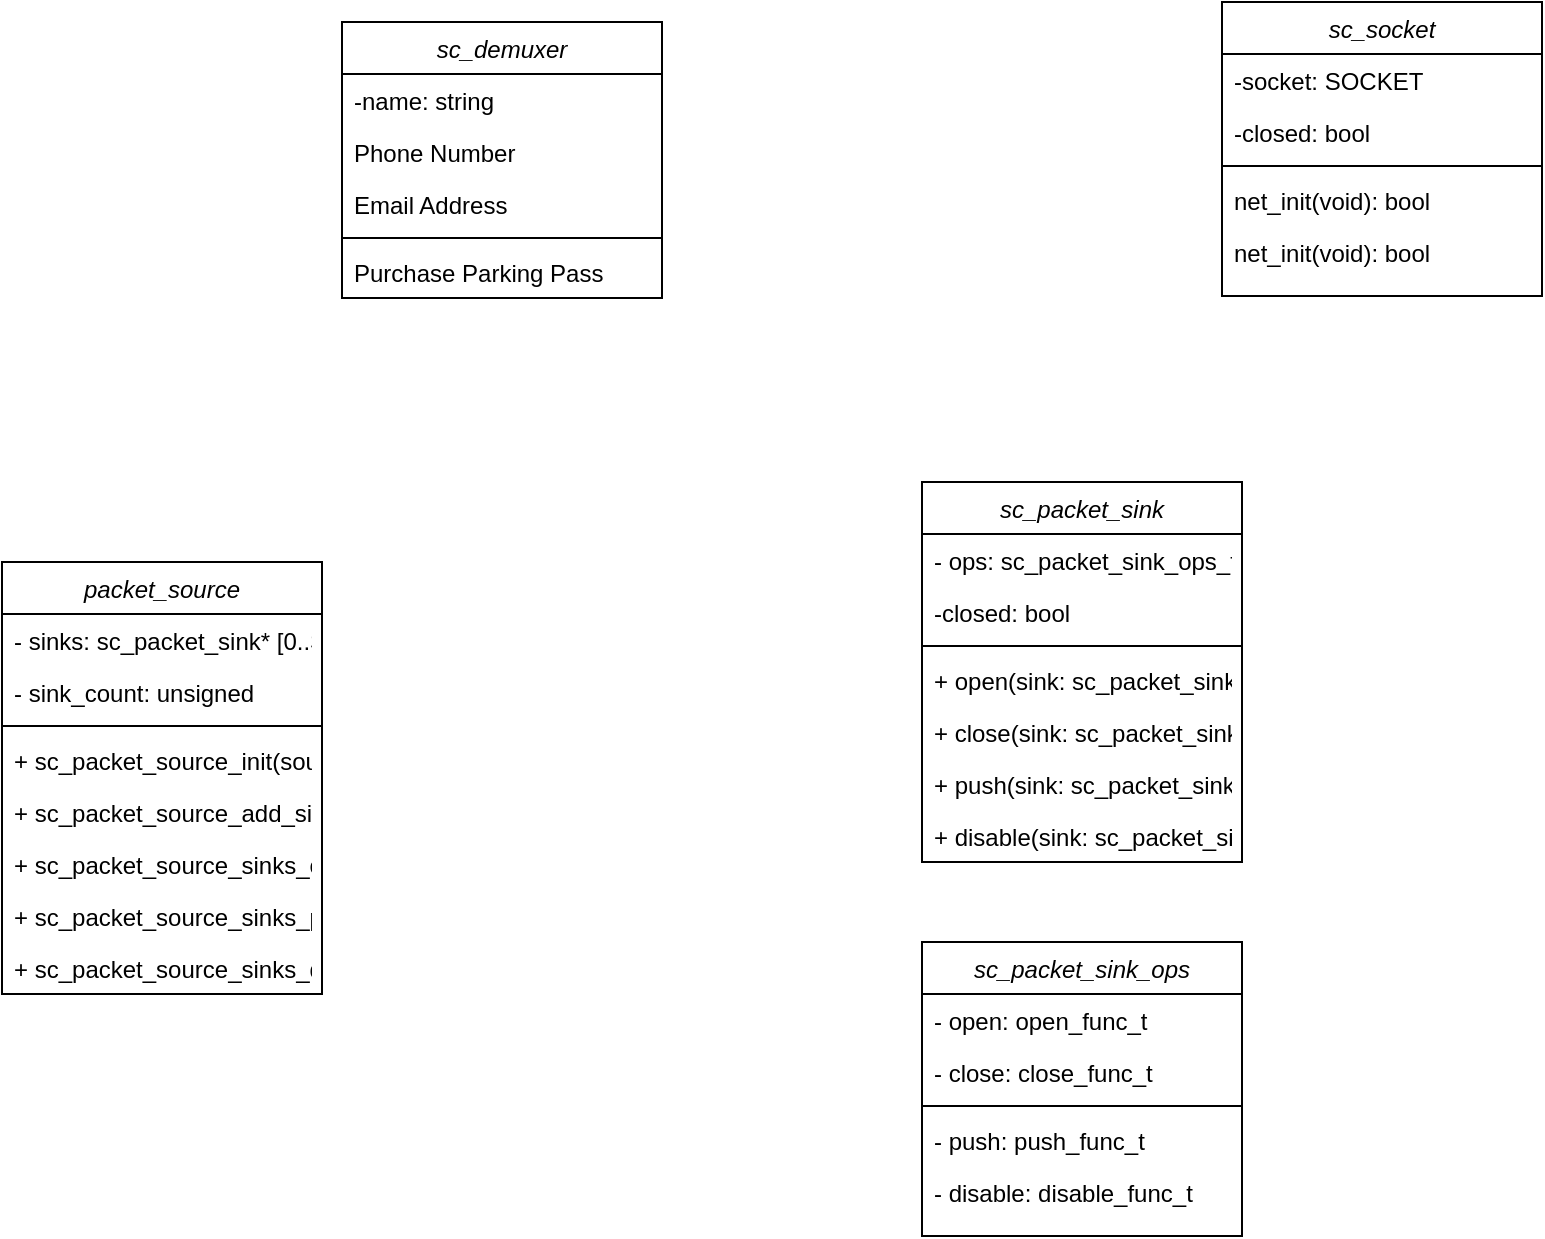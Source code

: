 <mxfile version="24.2.3" type="github">
  <diagram id="C5RBs43oDa-KdzZeNtuy" name="Page-1">
    <mxGraphModel dx="1050" dy="566" grid="1" gridSize="10" guides="1" tooltips="1" connect="1" arrows="1" fold="1" page="1" pageScale="1" pageWidth="827" pageHeight="1169" math="0" shadow="0">
      <root>
        <mxCell id="WIyWlLk6GJQsqaUBKTNV-0" />
        <mxCell id="WIyWlLk6GJQsqaUBKTNV-1" parent="WIyWlLk6GJQsqaUBKTNV-0" />
        <mxCell id="zkfFHV4jXpPFQw0GAbJ--0" value="sc_demuxer" style="swimlane;fontStyle=2;align=center;verticalAlign=top;childLayout=stackLayout;horizontal=1;startSize=26;horizontalStack=0;resizeParent=1;resizeLast=0;collapsible=1;marginBottom=0;rounded=0;shadow=0;strokeWidth=1;" parent="WIyWlLk6GJQsqaUBKTNV-1" vertex="1">
          <mxGeometry x="220" y="120" width="160" height="138" as="geometry">
            <mxRectangle x="230" y="140" width="160" height="26" as="alternateBounds" />
          </mxGeometry>
        </mxCell>
        <mxCell id="zkfFHV4jXpPFQw0GAbJ--1" value="-name: string" style="text;align=left;verticalAlign=top;spacingLeft=4;spacingRight=4;overflow=hidden;rotatable=0;points=[[0,0.5],[1,0.5]];portConstraint=eastwest;" parent="zkfFHV4jXpPFQw0GAbJ--0" vertex="1">
          <mxGeometry y="26" width="160" height="26" as="geometry" />
        </mxCell>
        <mxCell id="zkfFHV4jXpPFQw0GAbJ--2" value="Phone Number" style="text;align=left;verticalAlign=top;spacingLeft=4;spacingRight=4;overflow=hidden;rotatable=0;points=[[0,0.5],[1,0.5]];portConstraint=eastwest;rounded=0;shadow=0;html=0;" parent="zkfFHV4jXpPFQw0GAbJ--0" vertex="1">
          <mxGeometry y="52" width="160" height="26" as="geometry" />
        </mxCell>
        <mxCell id="zkfFHV4jXpPFQw0GAbJ--3" value="Email Address" style="text;align=left;verticalAlign=top;spacingLeft=4;spacingRight=4;overflow=hidden;rotatable=0;points=[[0,0.5],[1,0.5]];portConstraint=eastwest;rounded=0;shadow=0;html=0;" parent="zkfFHV4jXpPFQw0GAbJ--0" vertex="1">
          <mxGeometry y="78" width="160" height="26" as="geometry" />
        </mxCell>
        <mxCell id="zkfFHV4jXpPFQw0GAbJ--4" value="" style="line;html=1;strokeWidth=1;align=left;verticalAlign=middle;spacingTop=-1;spacingLeft=3;spacingRight=3;rotatable=0;labelPosition=right;points=[];portConstraint=eastwest;" parent="zkfFHV4jXpPFQw0GAbJ--0" vertex="1">
          <mxGeometry y="104" width="160" height="8" as="geometry" />
        </mxCell>
        <mxCell id="zkfFHV4jXpPFQw0GAbJ--5" value="Purchase Parking Pass" style="text;align=left;verticalAlign=top;spacingLeft=4;spacingRight=4;overflow=hidden;rotatable=0;points=[[0,0.5],[1,0.5]];portConstraint=eastwest;" parent="zkfFHV4jXpPFQw0GAbJ--0" vertex="1">
          <mxGeometry y="112" width="160" height="26" as="geometry" />
        </mxCell>
        <mxCell id="kUJeHTTuYSsyuOznCwPa-1" value="sc_socket" style="swimlane;fontStyle=2;align=center;verticalAlign=top;childLayout=stackLayout;horizontal=1;startSize=26;horizontalStack=0;resizeParent=1;resizeLast=0;collapsible=1;marginBottom=0;rounded=0;shadow=0;strokeWidth=1;" vertex="1" parent="WIyWlLk6GJQsqaUBKTNV-1">
          <mxGeometry x="660" y="110" width="160" height="147" as="geometry">
            <mxRectangle x="230" y="140" width="160" height="26" as="alternateBounds" />
          </mxGeometry>
        </mxCell>
        <mxCell id="kUJeHTTuYSsyuOznCwPa-2" value="-socket: SOCKET" style="text;align=left;verticalAlign=top;spacingLeft=4;spacingRight=4;overflow=hidden;rotatable=0;points=[[0,0.5],[1,0.5]];portConstraint=eastwest;" vertex="1" parent="kUJeHTTuYSsyuOznCwPa-1">
          <mxGeometry y="26" width="160" height="26" as="geometry" />
        </mxCell>
        <mxCell id="kUJeHTTuYSsyuOznCwPa-3" value="-closed: bool" style="text;align=left;verticalAlign=top;spacingLeft=4;spacingRight=4;overflow=hidden;rotatable=0;points=[[0,0.5],[1,0.5]];portConstraint=eastwest;rounded=0;shadow=0;html=0;" vertex="1" parent="kUJeHTTuYSsyuOznCwPa-1">
          <mxGeometry y="52" width="160" height="26" as="geometry" />
        </mxCell>
        <mxCell id="kUJeHTTuYSsyuOznCwPa-5" value="" style="line;html=1;strokeWidth=1;align=left;verticalAlign=middle;spacingTop=-1;spacingLeft=3;spacingRight=3;rotatable=0;labelPosition=right;points=[];portConstraint=eastwest;" vertex="1" parent="kUJeHTTuYSsyuOznCwPa-1">
          <mxGeometry y="78" width="160" height="8" as="geometry" />
        </mxCell>
        <mxCell id="kUJeHTTuYSsyuOznCwPa-6" value="net_init(void): bool" style="text;align=left;verticalAlign=top;spacingLeft=4;spacingRight=4;overflow=hidden;rotatable=0;points=[[0,0.5],[1,0.5]];portConstraint=eastwest;" vertex="1" parent="kUJeHTTuYSsyuOznCwPa-1">
          <mxGeometry y="86" width="160" height="26" as="geometry" />
        </mxCell>
        <mxCell id="kUJeHTTuYSsyuOznCwPa-11" value="net_init(void): bool" style="text;align=left;verticalAlign=top;spacingLeft=4;spacingRight=4;overflow=hidden;rotatable=0;points=[[0,0.5],[1,0.5]];portConstraint=eastwest;" vertex="1" parent="kUJeHTTuYSsyuOznCwPa-1">
          <mxGeometry y="112" width="160" height="26" as="geometry" />
        </mxCell>
        <mxCell id="kUJeHTTuYSsyuOznCwPa-12" value="packet_source" style="swimlane;fontStyle=2;align=center;verticalAlign=top;childLayout=stackLayout;horizontal=1;startSize=26;horizontalStack=0;resizeParent=1;resizeLast=0;collapsible=1;marginBottom=0;rounded=0;shadow=0;strokeWidth=1;" vertex="1" parent="WIyWlLk6GJQsqaUBKTNV-1">
          <mxGeometry x="50" y="390" width="160" height="216" as="geometry">
            <mxRectangle x="230" y="140" width="160" height="26" as="alternateBounds" />
          </mxGeometry>
        </mxCell>
        <mxCell id="kUJeHTTuYSsyuOznCwPa-13" value="- sinks: sc_packet_sink* [0..SC_PACKET_SOURCE_MAX_SINKS]" style="text;align=left;verticalAlign=top;spacingLeft=4;spacingRight=4;overflow=hidden;rotatable=0;points=[[0,0.5],[1,0.5]];portConstraint=eastwest;" vertex="1" parent="kUJeHTTuYSsyuOznCwPa-12">
          <mxGeometry y="26" width="160" height="26" as="geometry" />
        </mxCell>
        <mxCell id="kUJeHTTuYSsyuOznCwPa-14" value="- sink_count: unsigned" style="text;align=left;verticalAlign=top;spacingLeft=4;spacingRight=4;overflow=hidden;rotatable=0;points=[[0,0.5],[1,0.5]];portConstraint=eastwest;rounded=0;shadow=0;html=0;" vertex="1" parent="kUJeHTTuYSsyuOznCwPa-12">
          <mxGeometry y="52" width="160" height="26" as="geometry" />
        </mxCell>
        <mxCell id="kUJeHTTuYSsyuOznCwPa-15" value="" style="line;html=1;strokeWidth=1;align=left;verticalAlign=middle;spacingTop=-1;spacingLeft=3;spacingRight=3;rotatable=0;labelPosition=right;points=[];portConstraint=eastwest;" vertex="1" parent="kUJeHTTuYSsyuOznCwPa-12">
          <mxGeometry y="78" width="160" height="8" as="geometry" />
        </mxCell>
        <mxCell id="kUJeHTTuYSsyuOznCwPa-16" value="+ sc_packet_source_init(source: sc_packet_source*): void &#xa;&#xa;" style="text;align=left;verticalAlign=top;spacingLeft=4;spacingRight=4;overflow=hidden;rotatable=0;points=[[0,0.5],[1,0.5]];portConstraint=eastwest;" vertex="1" parent="kUJeHTTuYSsyuOznCwPa-12">
          <mxGeometry y="86" width="160" height="26" as="geometry" />
        </mxCell>
        <mxCell id="kUJeHTTuYSsyuOznCwPa-17" value="+ sc_packet_source_add_sink(source: sc_packet_source*, sink: sc_packet_sink*): void&#xa;&#xa;" style="text;align=left;verticalAlign=top;spacingLeft=4;spacingRight=4;overflow=hidden;rotatable=0;points=[[0,0.5],[1,0.5]];portConstraint=eastwest;" vertex="1" parent="kUJeHTTuYSsyuOznCwPa-12">
          <mxGeometry y="112" width="160" height="26" as="geometry" />
        </mxCell>
        <mxCell id="kUJeHTTuYSsyuOznCwPa-44" value="+ sc_packet_source_sinks_open(source: sc_packet_source*, ctx: AVCodecContext*)&#xa;&#xa;&#xa;&#xa;" style="text;align=left;verticalAlign=top;spacingLeft=4;spacingRight=4;overflow=hidden;rotatable=0;points=[[0,0.5],[1,0.5]];portConstraint=eastwest;" vertex="1" parent="kUJeHTTuYSsyuOznCwPa-12">
          <mxGeometry y="138" width="160" height="26" as="geometry" />
        </mxCell>
        <mxCell id="kUJeHTTuYSsyuOznCwPa-45" value="+ sc_packet_source_sinks_push(source: sc_packet_source*, packet: AVPacket*): bool&#xa;&#xa;&#xa;&#xa;&#xa;&#xa;" style="text;align=left;verticalAlign=top;spacingLeft=4;spacingRight=4;overflow=hidden;rotatable=0;points=[[0,0.5],[1,0.5]];portConstraint=eastwest;" vertex="1" parent="kUJeHTTuYSsyuOznCwPa-12">
          <mxGeometry y="164" width="160" height="26" as="geometry" />
        </mxCell>
        <mxCell id="kUJeHTTuYSsyuOznCwPa-46" value="+ sc_packet_source_sinks_disable(source: sc_packet_source*): void" style="text;align=left;verticalAlign=top;spacingLeft=4;spacingRight=4;overflow=hidden;rotatable=0;points=[[0,0.5],[1,0.5]];portConstraint=eastwest;" vertex="1" parent="kUJeHTTuYSsyuOznCwPa-12">
          <mxGeometry y="190" width="160" height="26" as="geometry" />
        </mxCell>
        <mxCell id="kUJeHTTuYSsyuOznCwPa-19" value="sc_packet_sink      " style="swimlane;fontStyle=2;align=center;verticalAlign=top;childLayout=stackLayout;horizontal=1;startSize=26;horizontalStack=0;resizeParent=1;resizeLast=0;collapsible=1;marginBottom=0;rounded=0;shadow=0;strokeWidth=1;" vertex="1" parent="WIyWlLk6GJQsqaUBKTNV-1">
          <mxGeometry x="510" y="350" width="160" height="190" as="geometry">
            <mxRectangle x="230" y="140" width="160" height="26" as="alternateBounds" />
          </mxGeometry>
        </mxCell>
        <mxCell id="kUJeHTTuYSsyuOznCwPa-20" value="- ops: sc_packet_sink_ops_t* |" style="text;align=left;verticalAlign=top;spacingLeft=4;spacingRight=4;overflow=hidden;rotatable=0;points=[[0,0.5],[1,0.5]];portConstraint=eastwest;" vertex="1" parent="kUJeHTTuYSsyuOznCwPa-19">
          <mxGeometry y="26" width="160" height="26" as="geometry" />
        </mxCell>
        <mxCell id="kUJeHTTuYSsyuOznCwPa-21" value="-closed: bool" style="text;align=left;verticalAlign=top;spacingLeft=4;spacingRight=4;overflow=hidden;rotatable=0;points=[[0,0.5],[1,0.5]];portConstraint=eastwest;rounded=0;shadow=0;html=0;" vertex="1" parent="kUJeHTTuYSsyuOznCwPa-19">
          <mxGeometry y="52" width="160" height="26" as="geometry" />
        </mxCell>
        <mxCell id="kUJeHTTuYSsyuOznCwPa-22" value="" style="line;html=1;strokeWidth=1;align=left;verticalAlign=middle;spacingTop=-1;spacingLeft=3;spacingRight=3;rotatable=0;labelPosition=right;points=[];portConstraint=eastwest;" vertex="1" parent="kUJeHTTuYSsyuOznCwPa-19">
          <mxGeometry y="78" width="160" height="8" as="geometry" />
        </mxCell>
        <mxCell id="kUJeHTTuYSsyuOznCwPa-23" value="+ open(sink: sc_packet_sink_t*, ctx: AVCodecContext*): bool" style="text;align=left;verticalAlign=top;spacingLeft=4;spacingRight=4;overflow=hidden;rotatable=0;points=[[0,0.5],[1,0.5]];portConstraint=eastwest;" vertex="1" parent="kUJeHTTuYSsyuOznCwPa-19">
          <mxGeometry y="86" width="160" height="26" as="geometry" />
        </mxCell>
        <mxCell id="kUJeHTTuYSsyuOznCwPa-24" value="+ close(sink: sc_packet_sink_t): void" style="text;align=left;verticalAlign=top;spacingLeft=4;spacingRight=4;overflow=hidden;rotatable=0;points=[[0,0.5],[1,0.5]];portConstraint=eastwest;" vertex="1" parent="kUJeHTTuYSsyuOznCwPa-19">
          <mxGeometry y="112" width="160" height="26" as="geometry" />
        </mxCell>
        <mxCell id="kUJeHTTuYSsyuOznCwPa-32" value="+ push(sink: sc_packet_sink_t*, packet: AVPacket*): bool" style="text;align=left;verticalAlign=top;spacingLeft=4;spacingRight=4;overflow=hidden;rotatable=0;points=[[0,0.5],[1,0.5]];portConstraint=eastwest;" vertex="1" parent="kUJeHTTuYSsyuOznCwPa-19">
          <mxGeometry y="138" width="160" height="26" as="geometry" />
        </mxCell>
        <mxCell id="kUJeHTTuYSsyuOznCwPa-33" value="+ disable(sink: sc_packet_sink_t): void " style="text;align=left;verticalAlign=top;spacingLeft=4;spacingRight=4;overflow=hidden;rotatable=0;points=[[0,0.5],[1,0.5]];portConstraint=eastwest;" vertex="1" parent="kUJeHTTuYSsyuOznCwPa-19">
          <mxGeometry y="164" width="160" height="26" as="geometry" />
        </mxCell>
        <mxCell id="kUJeHTTuYSsyuOznCwPa-37" value="sc_packet_sink_ops  " style="swimlane;fontStyle=2;align=center;verticalAlign=top;childLayout=stackLayout;horizontal=1;startSize=26;horizontalStack=0;resizeParent=1;resizeLast=0;collapsible=1;marginBottom=0;rounded=0;shadow=0;strokeWidth=1;" vertex="1" parent="WIyWlLk6GJQsqaUBKTNV-1">
          <mxGeometry x="510" y="580" width="160" height="147" as="geometry">
            <mxRectangle x="230" y="140" width="160" height="26" as="alternateBounds" />
          </mxGeometry>
        </mxCell>
        <mxCell id="kUJeHTTuYSsyuOznCwPa-38" value="- open: open_func_t" style="text;align=left;verticalAlign=top;spacingLeft=4;spacingRight=4;overflow=hidden;rotatable=0;points=[[0,0.5],[1,0.5]];portConstraint=eastwest;" vertex="1" parent="kUJeHTTuYSsyuOznCwPa-37">
          <mxGeometry y="26" width="160" height="26" as="geometry" />
        </mxCell>
        <mxCell id="kUJeHTTuYSsyuOznCwPa-39" value="- close: close_func_t" style="text;align=left;verticalAlign=top;spacingLeft=4;spacingRight=4;overflow=hidden;rotatable=0;points=[[0,0.5],[1,0.5]];portConstraint=eastwest;rounded=0;shadow=0;html=0;" vertex="1" parent="kUJeHTTuYSsyuOznCwPa-37">
          <mxGeometry y="52" width="160" height="26" as="geometry" />
        </mxCell>
        <mxCell id="kUJeHTTuYSsyuOznCwPa-40" value="" style="line;html=1;strokeWidth=1;align=left;verticalAlign=middle;spacingTop=-1;spacingLeft=3;spacingRight=3;rotatable=0;labelPosition=right;points=[];portConstraint=eastwest;" vertex="1" parent="kUJeHTTuYSsyuOznCwPa-37">
          <mxGeometry y="78" width="160" height="8" as="geometry" />
        </mxCell>
        <mxCell id="kUJeHTTuYSsyuOznCwPa-41" value="- push: push_func_t  " style="text;align=left;verticalAlign=top;spacingLeft=4;spacingRight=4;overflow=hidden;rotatable=0;points=[[0,0.5],[1,0.5]];portConstraint=eastwest;" vertex="1" parent="kUJeHTTuYSsyuOznCwPa-37">
          <mxGeometry y="86" width="160" height="26" as="geometry" />
        </mxCell>
        <mxCell id="kUJeHTTuYSsyuOznCwPa-42" value="- disable: disable_func_t" style="text;align=left;verticalAlign=top;spacingLeft=4;spacingRight=4;overflow=hidden;rotatable=0;points=[[0,0.5],[1,0.5]];portConstraint=eastwest;" vertex="1" parent="kUJeHTTuYSsyuOznCwPa-37">
          <mxGeometry y="112" width="160" height="26" as="geometry" />
        </mxCell>
      </root>
    </mxGraphModel>
  </diagram>
</mxfile>
